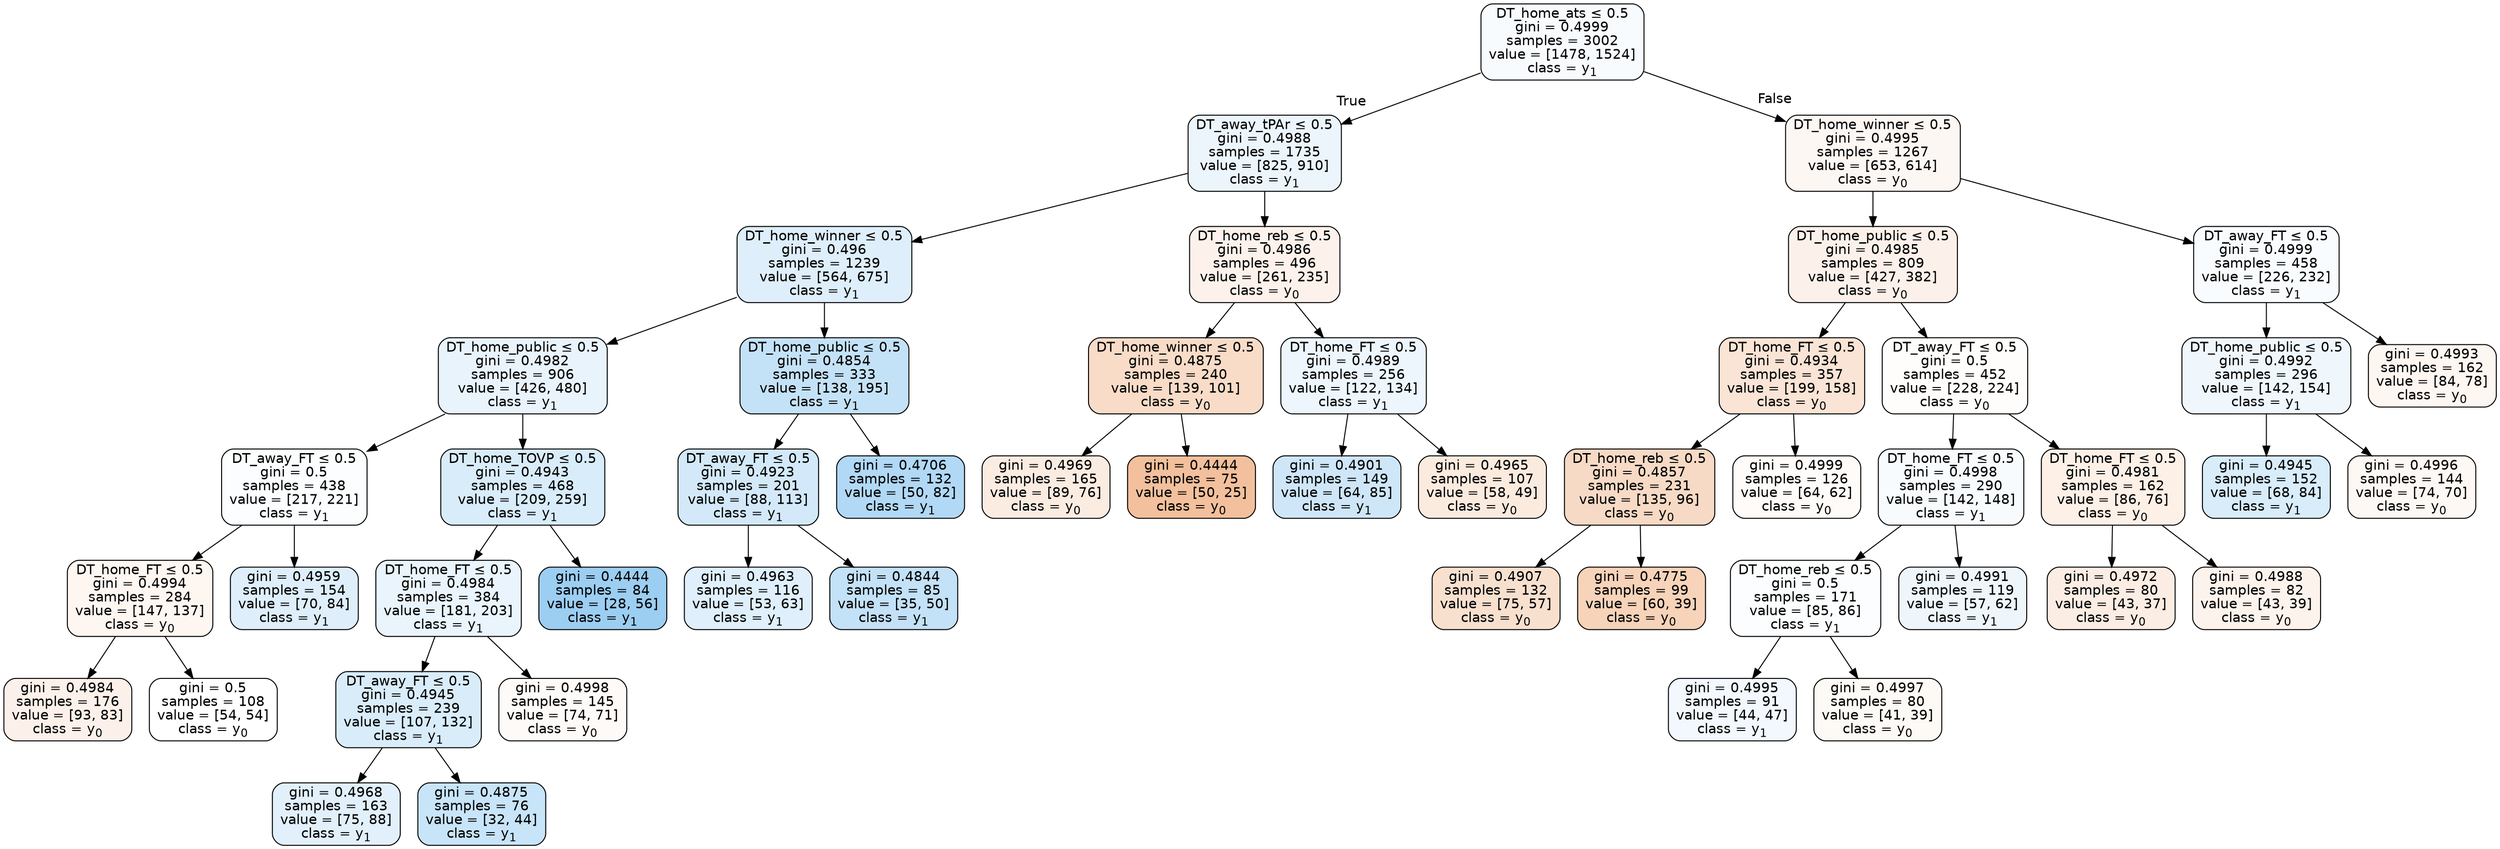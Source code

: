 digraph Tree {
node [shape=box, style="filled, rounded", color="black", fontname=helvetica] ;
edge [fontname=helvetica] ;
0 [label=<DT_home_ats &le; 0.5<br/>gini = 0.4999<br/>samples = 3002<br/>value = [1478, 1524]<br/>class = y<SUB>1</SUB>>, fillcolor="#399de508"] ;
1 [label=<DT_away_tPAr &le; 0.5<br/>gini = 0.4988<br/>samples = 1735<br/>value = [825, 910]<br/>class = y<SUB>1</SUB>>, fillcolor="#399de518"] ;
0 -> 1 [labeldistance=2.5, labelangle=45, headlabel="True"] ;
2 [label=<DT_home_winner &le; 0.5<br/>gini = 0.496<br/>samples = 1239<br/>value = [564, 675]<br/>class = y<SUB>1</SUB>>, fillcolor="#399de52a"] ;
1 -> 2 ;
3 [label=<DT_home_public &le; 0.5<br/>gini = 0.4982<br/>samples = 906<br/>value = [426, 480]<br/>class = y<SUB>1</SUB>>, fillcolor="#399de51d"] ;
2 -> 3 ;
4 [label=<DT_away_FT &le; 0.5<br/>gini = 0.5<br/>samples = 438<br/>value = [217, 221]<br/>class = y<SUB>1</SUB>>, fillcolor="#399de505"] ;
3 -> 4 ;
5 [label=<DT_home_FT &le; 0.5<br/>gini = 0.4994<br/>samples = 284<br/>value = [147, 137]<br/>class = y<SUB>0</SUB>>, fillcolor="#e5813911"] ;
4 -> 5 ;
6 [label=<gini = 0.4984<br/>samples = 176<br/>value = [93, 83]<br/>class = y<SUB>0</SUB>>, fillcolor="#e581391b"] ;
5 -> 6 ;
7 [label=<gini = 0.5<br/>samples = 108<br/>value = [54, 54]<br/>class = y<SUB>0</SUB>>, fillcolor="#e5813900"] ;
5 -> 7 ;
8 [label=<gini = 0.4959<br/>samples = 154<br/>value = [70, 84]<br/>class = y<SUB>1</SUB>>, fillcolor="#399de52a"] ;
4 -> 8 ;
9 [label=<DT_home_TOVP &le; 0.5<br/>gini = 0.4943<br/>samples = 468<br/>value = [209, 259]<br/>class = y<SUB>1</SUB>>, fillcolor="#399de531"] ;
3 -> 9 ;
10 [label=<DT_home_FT &le; 0.5<br/>gini = 0.4984<br/>samples = 384<br/>value = [181, 203]<br/>class = y<SUB>1</SUB>>, fillcolor="#399de51c"] ;
9 -> 10 ;
11 [label=<DT_away_FT &le; 0.5<br/>gini = 0.4945<br/>samples = 239<br/>value = [107, 132]<br/>class = y<SUB>1</SUB>>, fillcolor="#399de530"] ;
10 -> 11 ;
12 [label=<gini = 0.4968<br/>samples = 163<br/>value = [75, 88]<br/>class = y<SUB>1</SUB>>, fillcolor="#399de526"] ;
11 -> 12 ;
13 [label=<gini = 0.4875<br/>samples = 76<br/>value = [32, 44]<br/>class = y<SUB>1</SUB>>, fillcolor="#399de546"] ;
11 -> 13 ;
14 [label=<gini = 0.4998<br/>samples = 145<br/>value = [74, 71]<br/>class = y<SUB>0</SUB>>, fillcolor="#e581390a"] ;
10 -> 14 ;
15 [label=<gini = 0.4444<br/>samples = 84<br/>value = [28, 56]<br/>class = y<SUB>1</SUB>>, fillcolor="#399de57f"] ;
9 -> 15 ;
16 [label=<DT_home_public &le; 0.5<br/>gini = 0.4854<br/>samples = 333<br/>value = [138, 195]<br/>class = y<SUB>1</SUB>>, fillcolor="#399de54b"] ;
2 -> 16 ;
17 [label=<DT_away_FT &le; 0.5<br/>gini = 0.4923<br/>samples = 201<br/>value = [88, 113]<br/>class = y<SUB>1</SUB>>, fillcolor="#399de538"] ;
16 -> 17 ;
18 [label=<gini = 0.4963<br/>samples = 116<br/>value = [53, 63]<br/>class = y<SUB>1</SUB>>, fillcolor="#399de528"] ;
17 -> 18 ;
19 [label=<gini = 0.4844<br/>samples = 85<br/>value = [35, 50]<br/>class = y<SUB>1</SUB>>, fillcolor="#399de54d"] ;
17 -> 19 ;
20 [label=<gini = 0.4706<br/>samples = 132<br/>value = [50, 82]<br/>class = y<SUB>1</SUB>>, fillcolor="#399de564"] ;
16 -> 20 ;
21 [label=<DT_home_reb &le; 0.5<br/>gini = 0.4986<br/>samples = 496<br/>value = [261, 235]<br/>class = y<SUB>0</SUB>>, fillcolor="#e5813919"] ;
1 -> 21 ;
22 [label=<DT_home_winner &le; 0.5<br/>gini = 0.4875<br/>samples = 240<br/>value = [139, 101]<br/>class = y<SUB>0</SUB>>, fillcolor="#e5813946"] ;
21 -> 22 ;
23 [label=<gini = 0.4969<br/>samples = 165<br/>value = [89, 76]<br/>class = y<SUB>0</SUB>>, fillcolor="#e5813925"] ;
22 -> 23 ;
24 [label=<gini = 0.4444<br/>samples = 75<br/>value = [50, 25]<br/>class = y<SUB>0</SUB>>, fillcolor="#e581397f"] ;
22 -> 24 ;
25 [label=<DT_home_FT &le; 0.5<br/>gini = 0.4989<br/>samples = 256<br/>value = [122, 134]<br/>class = y<SUB>1</SUB>>, fillcolor="#399de517"] ;
21 -> 25 ;
26 [label=<gini = 0.4901<br/>samples = 149<br/>value = [64, 85]<br/>class = y<SUB>1</SUB>>, fillcolor="#399de53f"] ;
25 -> 26 ;
27 [label=<gini = 0.4965<br/>samples = 107<br/>value = [58, 49]<br/>class = y<SUB>0</SUB>>, fillcolor="#e5813928"] ;
25 -> 27 ;
28 [label=<DT_home_winner &le; 0.5<br/>gini = 0.4995<br/>samples = 1267<br/>value = [653, 614]<br/>class = y<SUB>0</SUB>>, fillcolor="#e581390f"] ;
0 -> 28 [labeldistance=2.5, labelangle=-45, headlabel="False"] ;
29 [label=<DT_home_public &le; 0.5<br/>gini = 0.4985<br/>samples = 809<br/>value = [427, 382]<br/>class = y<SUB>0</SUB>>, fillcolor="#e581391b"] ;
28 -> 29 ;
30 [label=<DT_home_FT &le; 0.5<br/>gini = 0.4934<br/>samples = 357<br/>value = [199, 158]<br/>class = y<SUB>0</SUB>>, fillcolor="#e5813935"] ;
29 -> 30 ;
31 [label=<DT_home_reb &le; 0.5<br/>gini = 0.4857<br/>samples = 231<br/>value = [135, 96]<br/>class = y<SUB>0</SUB>>, fillcolor="#e581394a"] ;
30 -> 31 ;
32 [label=<gini = 0.4907<br/>samples = 132<br/>value = [75, 57]<br/>class = y<SUB>0</SUB>>, fillcolor="#e581393d"] ;
31 -> 32 ;
33 [label=<gini = 0.4775<br/>samples = 99<br/>value = [60, 39]<br/>class = y<SUB>0</SUB>>, fillcolor="#e5813959"] ;
31 -> 33 ;
34 [label=<gini = 0.4999<br/>samples = 126<br/>value = [64, 62]<br/>class = y<SUB>0</SUB>>, fillcolor="#e5813908"] ;
30 -> 34 ;
35 [label=<DT_away_FT &le; 0.5<br/>gini = 0.5<br/>samples = 452<br/>value = [228, 224]<br/>class = y<SUB>0</SUB>>, fillcolor="#e5813904"] ;
29 -> 35 ;
36 [label=<DT_home_FT &le; 0.5<br/>gini = 0.4998<br/>samples = 290<br/>value = [142, 148]<br/>class = y<SUB>1</SUB>>, fillcolor="#399de50a"] ;
35 -> 36 ;
37 [label=<DT_home_reb &le; 0.5<br/>gini = 0.5<br/>samples = 171<br/>value = [85, 86]<br/>class = y<SUB>1</SUB>>, fillcolor="#399de503"] ;
36 -> 37 ;
38 [label=<gini = 0.4995<br/>samples = 91<br/>value = [44, 47]<br/>class = y<SUB>1</SUB>>, fillcolor="#399de510"] ;
37 -> 38 ;
39 [label=<gini = 0.4997<br/>samples = 80<br/>value = [41, 39]<br/>class = y<SUB>0</SUB>>, fillcolor="#e581390c"] ;
37 -> 39 ;
40 [label=<gini = 0.4991<br/>samples = 119<br/>value = [57, 62]<br/>class = y<SUB>1</SUB>>, fillcolor="#399de515"] ;
36 -> 40 ;
41 [label=<DT_home_FT &le; 0.5<br/>gini = 0.4981<br/>samples = 162<br/>value = [86, 76]<br/>class = y<SUB>0</SUB>>, fillcolor="#e581391e"] ;
35 -> 41 ;
42 [label=<gini = 0.4972<br/>samples = 80<br/>value = [43, 37]<br/>class = y<SUB>0</SUB>>, fillcolor="#e5813924"] ;
41 -> 42 ;
43 [label=<gini = 0.4988<br/>samples = 82<br/>value = [43, 39]<br/>class = y<SUB>0</SUB>>, fillcolor="#e5813918"] ;
41 -> 43 ;
44 [label=<DT_away_FT &le; 0.5<br/>gini = 0.4999<br/>samples = 458<br/>value = [226, 232]<br/>class = y<SUB>1</SUB>>, fillcolor="#399de507"] ;
28 -> 44 ;
45 [label=<DT_home_public &le; 0.5<br/>gini = 0.4992<br/>samples = 296<br/>value = [142, 154]<br/>class = y<SUB>1</SUB>>, fillcolor="#399de514"] ;
44 -> 45 ;
46 [label=<gini = 0.4945<br/>samples = 152<br/>value = [68, 84]<br/>class = y<SUB>1</SUB>>, fillcolor="#399de531"] ;
45 -> 46 ;
47 [label=<gini = 0.4996<br/>samples = 144<br/>value = [74, 70]<br/>class = y<SUB>0</SUB>>, fillcolor="#e581390e"] ;
45 -> 47 ;
48 [label=<gini = 0.4993<br/>samples = 162<br/>value = [84, 78]<br/>class = y<SUB>0</SUB>>, fillcolor="#e5813912"] ;
44 -> 48 ;
}